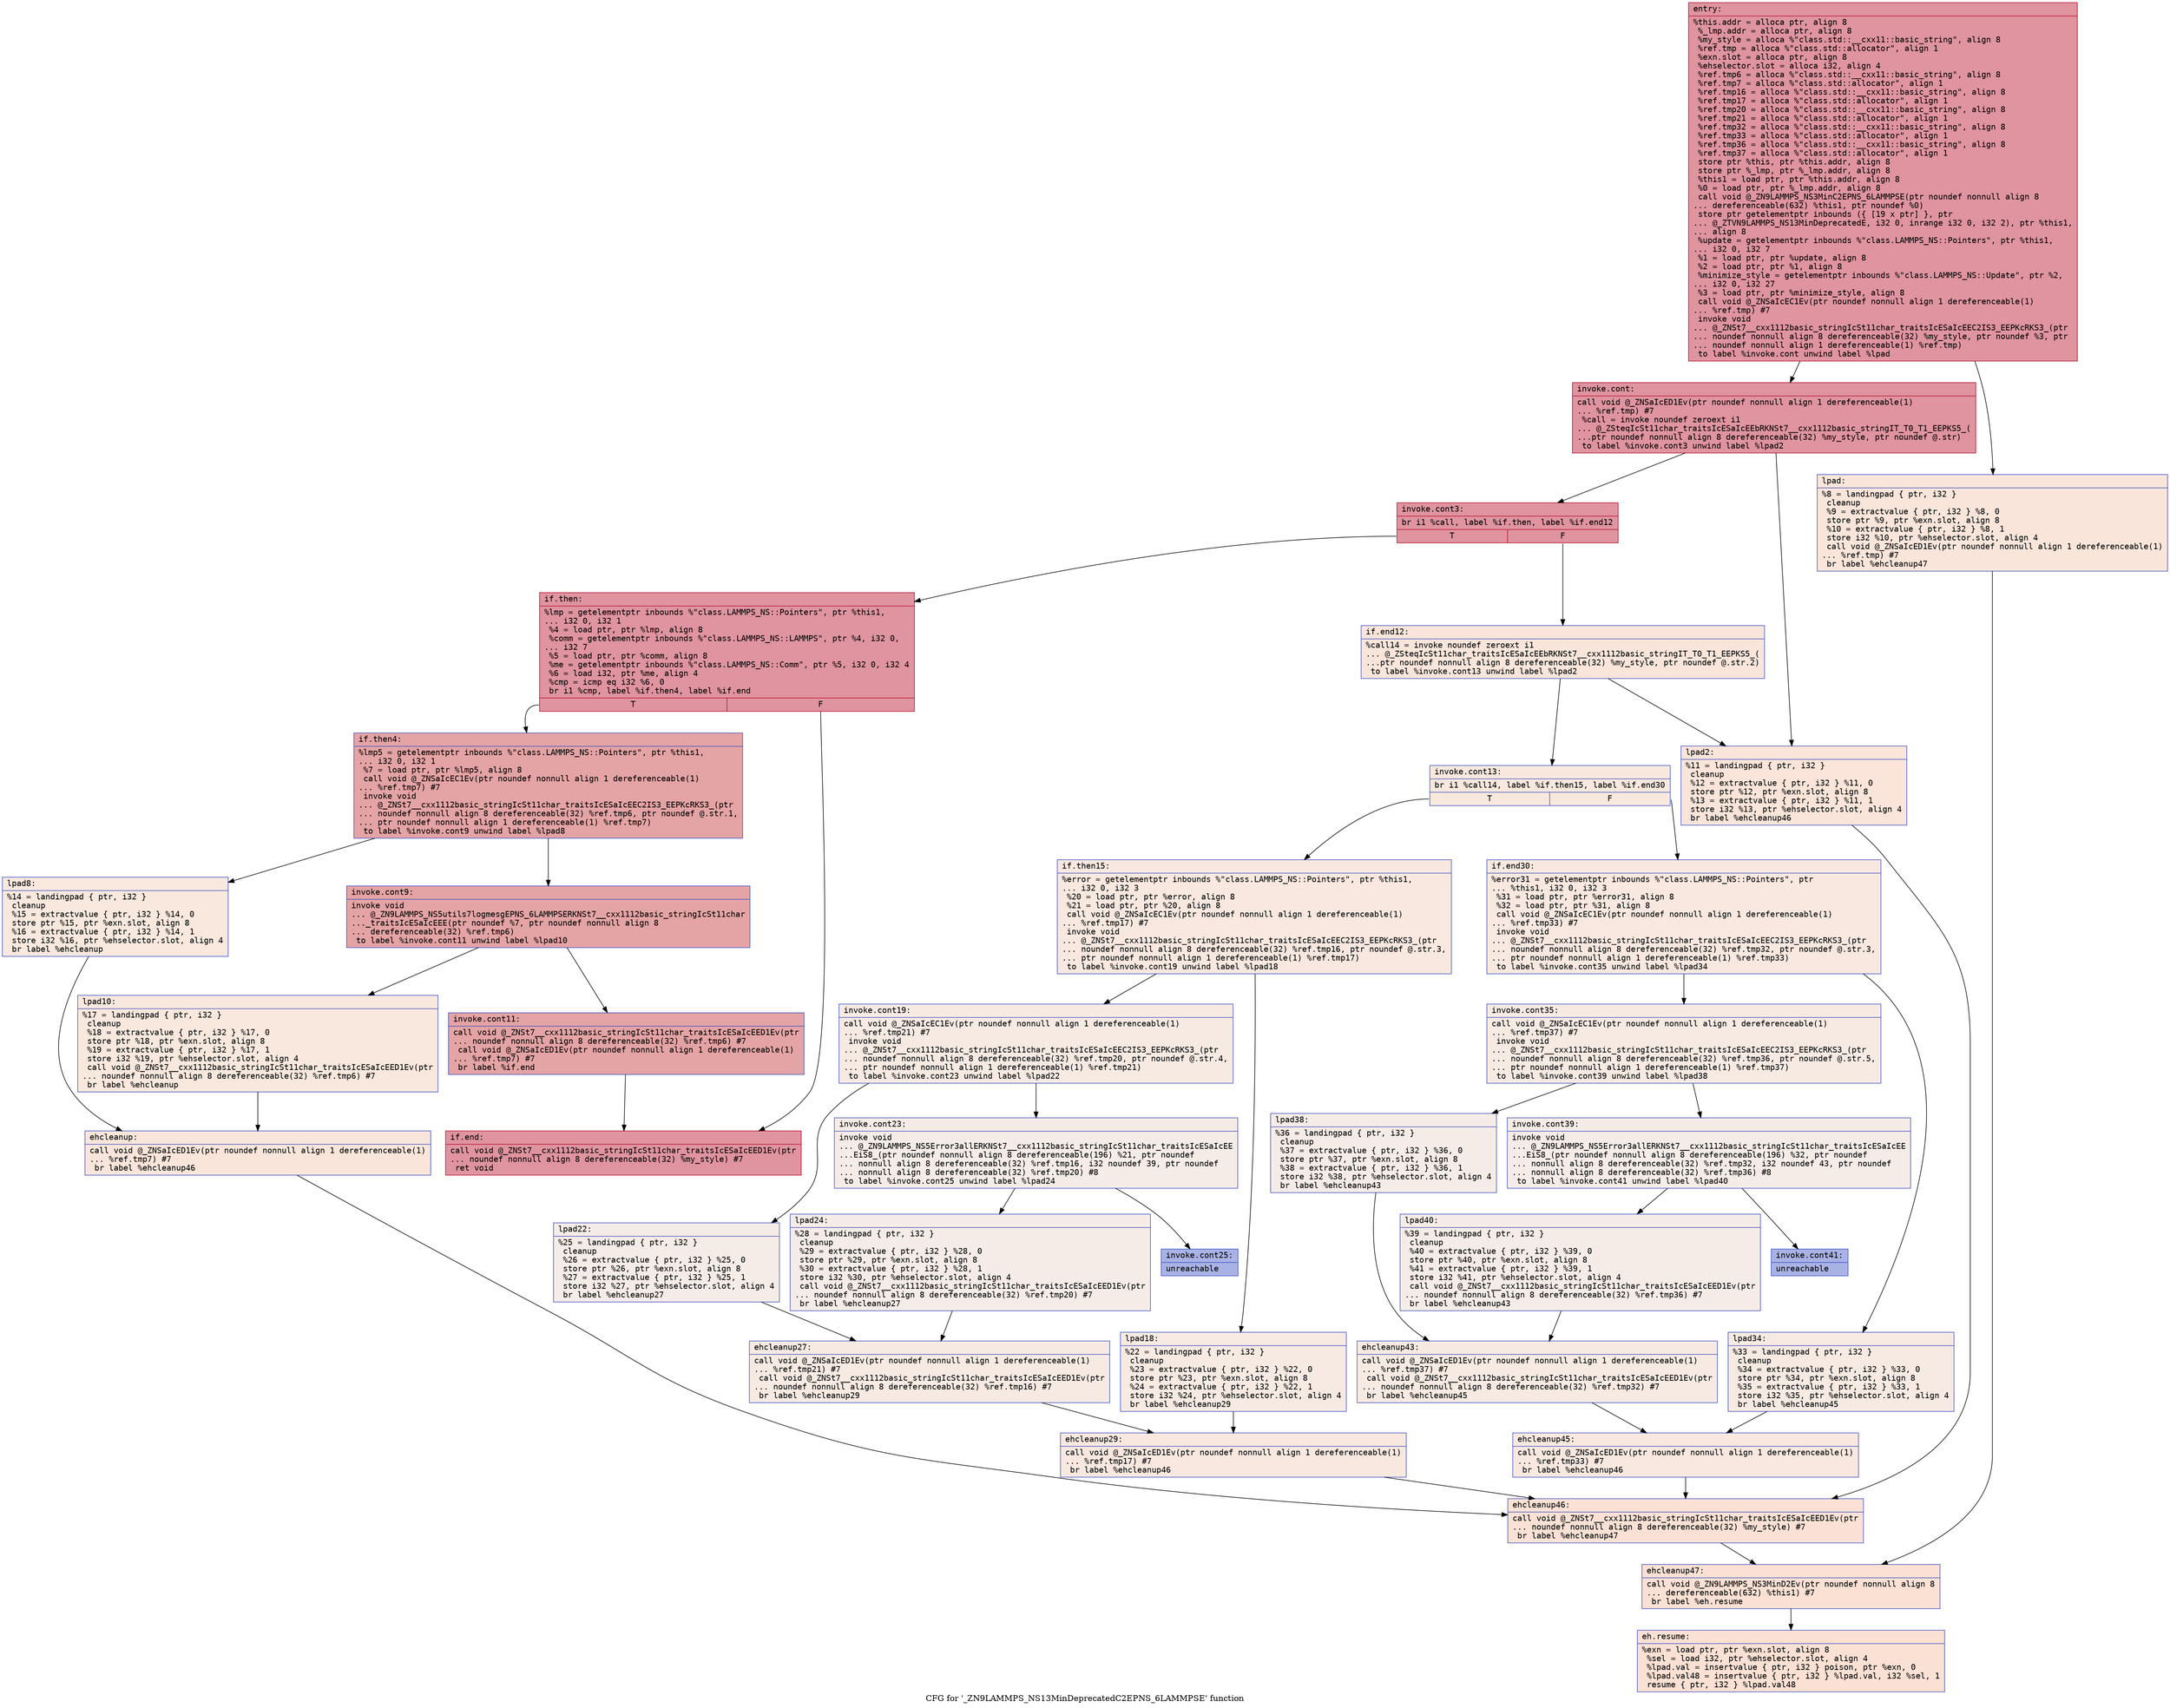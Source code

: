 digraph "CFG for '_ZN9LAMMPS_NS13MinDeprecatedC2EPNS_6LAMMPSE' function" {
	label="CFG for '_ZN9LAMMPS_NS13MinDeprecatedC2EPNS_6LAMMPSE' function";

	Node0x55c8ed1582a0 [shape=record,color="#b70d28ff", style=filled, fillcolor="#b70d2870" fontname="Courier",label="{entry:\l|  %this.addr = alloca ptr, align 8\l  %_lmp.addr = alloca ptr, align 8\l  %my_style = alloca %\"class.std::__cxx11::basic_string\", align 8\l  %ref.tmp = alloca %\"class.std::allocator\", align 1\l  %exn.slot = alloca ptr, align 8\l  %ehselector.slot = alloca i32, align 4\l  %ref.tmp6 = alloca %\"class.std::__cxx11::basic_string\", align 8\l  %ref.tmp7 = alloca %\"class.std::allocator\", align 1\l  %ref.tmp16 = alloca %\"class.std::__cxx11::basic_string\", align 8\l  %ref.tmp17 = alloca %\"class.std::allocator\", align 1\l  %ref.tmp20 = alloca %\"class.std::__cxx11::basic_string\", align 8\l  %ref.tmp21 = alloca %\"class.std::allocator\", align 1\l  %ref.tmp32 = alloca %\"class.std::__cxx11::basic_string\", align 8\l  %ref.tmp33 = alloca %\"class.std::allocator\", align 1\l  %ref.tmp36 = alloca %\"class.std::__cxx11::basic_string\", align 8\l  %ref.tmp37 = alloca %\"class.std::allocator\", align 1\l  store ptr %this, ptr %this.addr, align 8\l  store ptr %_lmp, ptr %_lmp.addr, align 8\l  %this1 = load ptr, ptr %this.addr, align 8\l  %0 = load ptr, ptr %_lmp.addr, align 8\l  call void @_ZN9LAMMPS_NS3MinC2EPNS_6LAMMPSE(ptr noundef nonnull align 8\l... dereferenceable(632) %this1, ptr noundef %0)\l  store ptr getelementptr inbounds (\{ [19 x ptr] \}, ptr\l... @_ZTVN9LAMMPS_NS13MinDeprecatedE, i32 0, inrange i32 0, i32 2), ptr %this1,\l... align 8\l  %update = getelementptr inbounds %\"class.LAMMPS_NS::Pointers\", ptr %this1,\l... i32 0, i32 7\l  %1 = load ptr, ptr %update, align 8\l  %2 = load ptr, ptr %1, align 8\l  %minimize_style = getelementptr inbounds %\"class.LAMMPS_NS::Update\", ptr %2,\l... i32 0, i32 27\l  %3 = load ptr, ptr %minimize_style, align 8\l  call void @_ZNSaIcEC1Ev(ptr noundef nonnull align 1 dereferenceable(1)\l... %ref.tmp) #7\l  invoke void\l... @_ZNSt7__cxx1112basic_stringIcSt11char_traitsIcESaIcEEC2IS3_EEPKcRKS3_(ptr\l... noundef nonnull align 8 dereferenceable(32) %my_style, ptr noundef %3, ptr\l... noundef nonnull align 1 dereferenceable(1) %ref.tmp)\l          to label %invoke.cont unwind label %lpad\l}"];
	Node0x55c8ed1582a0 -> Node0x55c8ed15a740[tooltip="entry -> invoke.cont\nProbability 100.00%" ];
	Node0x55c8ed1582a0 -> Node0x55c8ed15a820[tooltip="entry -> lpad\nProbability 0.00%" ];
	Node0x55c8ed15a740 [shape=record,color="#b70d28ff", style=filled, fillcolor="#b70d2870" fontname="Courier",label="{invoke.cont:\l|  call void @_ZNSaIcED1Ev(ptr noundef nonnull align 1 dereferenceable(1)\l... %ref.tmp) #7\l  %call = invoke noundef zeroext i1\l... @_ZSteqIcSt11char_traitsIcESaIcEEbRKNSt7__cxx1112basic_stringIT_T0_T1_EEPKS5_(\l...ptr noundef nonnull align 8 dereferenceable(32) %my_style, ptr noundef @.str)\l          to label %invoke.cont3 unwind label %lpad2\l}"];
	Node0x55c8ed15a740 -> Node0x55c8ed15ac40[tooltip="invoke.cont -> invoke.cont3\nProbability 100.00%" ];
	Node0x55c8ed15a740 -> Node0x55c8ed15b010[tooltip="invoke.cont -> lpad2\nProbability 0.00%" ];
	Node0x55c8ed15ac40 [shape=record,color="#b70d28ff", style=filled, fillcolor="#b70d2870" fontname="Courier",label="{invoke.cont3:\l|  br i1 %call, label %if.then, label %if.end12\l|{<s0>T|<s1>F}}"];
	Node0x55c8ed15ac40:s0 -> Node0x55c8ed15b3e0[tooltip="invoke.cont3 -> if.then\nProbability 100.00%" ];
	Node0x55c8ed15ac40:s1 -> Node0x55c8ed15b430[tooltip="invoke.cont3 -> if.end12\nProbability 0.00%" ];
	Node0x55c8ed15b3e0 [shape=record,color="#b70d28ff", style=filled, fillcolor="#b70d2870" fontname="Courier",label="{if.then:\l|  %lmp = getelementptr inbounds %\"class.LAMMPS_NS::Pointers\", ptr %this1,\l... i32 0, i32 1\l  %4 = load ptr, ptr %lmp, align 8\l  %comm = getelementptr inbounds %\"class.LAMMPS_NS::LAMMPS\", ptr %4, i32 0,\l... i32 7\l  %5 = load ptr, ptr %comm, align 8\l  %me = getelementptr inbounds %\"class.LAMMPS_NS::Comm\", ptr %5, i32 0, i32 4\l  %6 = load i32, ptr %me, align 4\l  %cmp = icmp eq i32 %6, 0\l  br i1 %cmp, label %if.then4, label %if.end\l|{<s0>T|<s1>F}}"];
	Node0x55c8ed15b3e0:s0 -> Node0x55c8ed15ba60[tooltip="if.then -> if.then4\nProbability 37.50%" ];
	Node0x55c8ed15b3e0:s1 -> Node0x55c8ed15c2f0[tooltip="if.then -> if.end\nProbability 62.50%" ];
	Node0x55c8ed15ba60 [shape=record,color="#3d50c3ff", style=filled, fillcolor="#c32e3170" fontname="Courier",label="{if.then4:\l|  %lmp5 = getelementptr inbounds %\"class.LAMMPS_NS::Pointers\", ptr %this1,\l... i32 0, i32 1\l  %7 = load ptr, ptr %lmp5, align 8\l  call void @_ZNSaIcEC1Ev(ptr noundef nonnull align 1 dereferenceable(1)\l... %ref.tmp7) #7\l  invoke void\l... @_ZNSt7__cxx1112basic_stringIcSt11char_traitsIcESaIcEEC2IS3_EEPKcRKS3_(ptr\l... noundef nonnull align 8 dereferenceable(32) %ref.tmp6, ptr noundef @.str.1,\l... ptr noundef nonnull align 1 dereferenceable(1) %ref.tmp7)\l          to label %invoke.cont9 unwind label %lpad8\l}"];
	Node0x55c8ed15ba60 -> Node0x55c8ed15c750[tooltip="if.then4 -> invoke.cont9\nProbability 100.00%" ];
	Node0x55c8ed15ba60 -> Node0x55c8ed15c7d0[tooltip="if.then4 -> lpad8\nProbability 0.00%" ];
	Node0x55c8ed15c750 [shape=record,color="#3d50c3ff", style=filled, fillcolor="#c32e3170" fontname="Courier",label="{invoke.cont9:\l|  invoke void\l... @_ZN9LAMMPS_NS5utils7logmesgEPNS_6LAMMPSERKNSt7__cxx1112basic_stringIcSt11char\l..._traitsIcESaIcEEE(ptr noundef %7, ptr noundef nonnull align 8\l... dereferenceable(32) %ref.tmp6)\l          to label %invoke.cont11 unwind label %lpad10\l}"];
	Node0x55c8ed15c750 -> Node0x55c8ed15c700[tooltip="invoke.cont9 -> invoke.cont11\nProbability 100.00%" ];
	Node0x55c8ed15c750 -> Node0x55c8ed15c9b0[tooltip="invoke.cont9 -> lpad10\nProbability 0.00%" ];
	Node0x55c8ed15c700 [shape=record,color="#3d50c3ff", style=filled, fillcolor="#c32e3170" fontname="Courier",label="{invoke.cont11:\l|  call void @_ZNSt7__cxx1112basic_stringIcSt11char_traitsIcESaIcEED1Ev(ptr\l... noundef nonnull align 8 dereferenceable(32) %ref.tmp6) #7\l  call void @_ZNSaIcED1Ev(ptr noundef nonnull align 1 dereferenceable(1)\l... %ref.tmp7) #7\l  br label %if.end\l}"];
	Node0x55c8ed15c700 -> Node0x55c8ed15c2f0[tooltip="invoke.cont11 -> if.end\nProbability 100.00%" ];
	Node0x55c8ed15a820 [shape=record,color="#3d50c3ff", style=filled, fillcolor="#f4c5ad70" fontname="Courier",label="{lpad:\l|  %8 = landingpad \{ ptr, i32 \}\l          cleanup\l  %9 = extractvalue \{ ptr, i32 \} %8, 0\l  store ptr %9, ptr %exn.slot, align 8\l  %10 = extractvalue \{ ptr, i32 \} %8, 1\l  store i32 %10, ptr %ehselector.slot, align 4\l  call void @_ZNSaIcED1Ev(ptr noundef nonnull align 1 dereferenceable(1)\l... %ref.tmp) #7\l  br label %ehcleanup47\l}"];
	Node0x55c8ed15a820 -> Node0x55c8ed15d3b0[tooltip="lpad -> ehcleanup47\nProbability 100.00%" ];
	Node0x55c8ed15b010 [shape=record,color="#3d50c3ff", style=filled, fillcolor="#f5c1a970" fontname="Courier",label="{lpad2:\l|  %11 = landingpad \{ ptr, i32 \}\l          cleanup\l  %12 = extractvalue \{ ptr, i32 \} %11, 0\l  store ptr %12, ptr %exn.slot, align 8\l  %13 = extractvalue \{ ptr, i32 \} %11, 1\l  store i32 %13, ptr %ehselector.slot, align 4\l  br label %ehcleanup46\l}"];
	Node0x55c8ed15b010 -> Node0x55c8ed15d760[tooltip="lpad2 -> ehcleanup46\nProbability 100.00%" ];
	Node0x55c8ed15c7d0 [shape=record,color="#3d50c3ff", style=filled, fillcolor="#f2cab570" fontname="Courier",label="{lpad8:\l|  %14 = landingpad \{ ptr, i32 \}\l          cleanup\l  %15 = extractvalue \{ ptr, i32 \} %14, 0\l  store ptr %15, ptr %exn.slot, align 8\l  %16 = extractvalue \{ ptr, i32 \} %14, 1\l  store i32 %16, ptr %ehselector.slot, align 4\l  br label %ehcleanup\l}"];
	Node0x55c8ed15c7d0 -> Node0x55c8ed15db30[tooltip="lpad8 -> ehcleanup\nProbability 100.00%" ];
	Node0x55c8ed15c9b0 [shape=record,color="#3d50c3ff", style=filled, fillcolor="#f2cab570" fontname="Courier",label="{lpad10:\l|  %17 = landingpad \{ ptr, i32 \}\l          cleanup\l  %18 = extractvalue \{ ptr, i32 \} %17, 0\l  store ptr %18, ptr %exn.slot, align 8\l  %19 = extractvalue \{ ptr, i32 \} %17, 1\l  store i32 %19, ptr %ehselector.slot, align 4\l  call void @_ZNSt7__cxx1112basic_stringIcSt11char_traitsIcESaIcEED1Ev(ptr\l... noundef nonnull align 8 dereferenceable(32) %ref.tmp6) #7\l  br label %ehcleanup\l}"];
	Node0x55c8ed15c9b0 -> Node0x55c8ed15db30[tooltip="lpad10 -> ehcleanup\nProbability 100.00%" ];
	Node0x55c8ed15db30 [shape=record,color="#3d50c3ff", style=filled, fillcolor="#f4c5ad70" fontname="Courier",label="{ehcleanup:\l|  call void @_ZNSaIcED1Ev(ptr noundef nonnull align 1 dereferenceable(1)\l... %ref.tmp7) #7\l  br label %ehcleanup46\l}"];
	Node0x55c8ed15db30 -> Node0x55c8ed15d760[tooltip="ehcleanup -> ehcleanup46\nProbability 100.00%" ];
	Node0x55c8ed15c2f0 [shape=record,color="#b70d28ff", style=filled, fillcolor="#b70d2870" fontname="Courier",label="{if.end:\l|  call void @_ZNSt7__cxx1112basic_stringIcSt11char_traitsIcESaIcEED1Ev(ptr\l... noundef nonnull align 8 dereferenceable(32) %my_style) #7\l  ret void\l}"];
	Node0x55c8ed15b430 [shape=record,color="#3d50c3ff", style=filled, fillcolor="#f4c5ad70" fontname="Courier",label="{if.end12:\l|  %call14 = invoke noundef zeroext i1\l... @_ZSteqIcSt11char_traitsIcESaIcEEbRKNSt7__cxx1112basic_stringIT_T0_T1_EEPKS5_(\l...ptr noundef nonnull align 8 dereferenceable(32) %my_style, ptr noundef @.str.2)\l          to label %invoke.cont13 unwind label %lpad2\l}"];
	Node0x55c8ed15b430 -> Node0x55c8ed15e380[tooltip="if.end12 -> invoke.cont13\nProbability 50.00%" ];
	Node0x55c8ed15b430 -> Node0x55c8ed15b010[tooltip="if.end12 -> lpad2\nProbability 50.00%" ];
	Node0x55c8ed15e380 [shape=record,color="#3d50c3ff", style=filled, fillcolor="#f2cab570" fontname="Courier",label="{invoke.cont13:\l|  br i1 %call14, label %if.then15, label %if.end30\l|{<s0>T|<s1>F}}"];
	Node0x55c8ed15e380:s0 -> Node0x55c8ed15e540[tooltip="invoke.cont13 -> if.then15\nProbability 50.00%" ];
	Node0x55c8ed15e380:s1 -> Node0x55c8ed15e5c0[tooltip="invoke.cont13 -> if.end30\nProbability 50.00%" ];
	Node0x55c8ed15e540 [shape=record,color="#3d50c3ff", style=filled, fillcolor="#f1ccb870" fontname="Courier",label="{if.then15:\l|  %error = getelementptr inbounds %\"class.LAMMPS_NS::Pointers\", ptr %this1,\l... i32 0, i32 3\l  %20 = load ptr, ptr %error, align 8\l  %21 = load ptr, ptr %20, align 8\l  call void @_ZNSaIcEC1Ev(ptr noundef nonnull align 1 dereferenceable(1)\l... %ref.tmp17) #7\l  invoke void\l... @_ZNSt7__cxx1112basic_stringIcSt11char_traitsIcESaIcEEC2IS3_EEPKcRKS3_(ptr\l... noundef nonnull align 8 dereferenceable(32) %ref.tmp16, ptr noundef @.str.3,\l... ptr noundef nonnull align 1 dereferenceable(1) %ref.tmp17)\l          to label %invoke.cont19 unwind label %lpad18\l}"];
	Node0x55c8ed15e540 -> Node0x55c8ed15ea60[tooltip="if.then15 -> invoke.cont19\nProbability 50.00%" ];
	Node0x55c8ed15e540 -> Node0x55c8ed15f100[tooltip="if.then15 -> lpad18\nProbability 50.00%" ];
	Node0x55c8ed15ea60 [shape=record,color="#3d50c3ff", style=filled, fillcolor="#eed0c070" fontname="Courier",label="{invoke.cont19:\l|  call void @_ZNSaIcEC1Ev(ptr noundef nonnull align 1 dereferenceable(1)\l... %ref.tmp21) #7\l  invoke void\l... @_ZNSt7__cxx1112basic_stringIcSt11char_traitsIcESaIcEEC2IS3_EEPKcRKS3_(ptr\l... noundef nonnull align 8 dereferenceable(32) %ref.tmp20, ptr noundef @.str.4,\l... ptr noundef nonnull align 1 dereferenceable(1) %ref.tmp21)\l          to label %invoke.cont23 unwind label %lpad22\l}"];
	Node0x55c8ed15ea60 -> Node0x55c8ed15f420[tooltip="invoke.cont19 -> invoke.cont23\nProbability 50.00%" ];
	Node0x55c8ed15ea60 -> Node0x55c8ed15f470[tooltip="invoke.cont19 -> lpad22\nProbability 50.00%" ];
	Node0x55c8ed15f420 [shape=record,color="#3d50c3ff", style=filled, fillcolor="#ead5c970" fontname="Courier",label="{invoke.cont23:\l|  invoke void\l... @_ZN9LAMMPS_NS5Error3allERKNSt7__cxx1112basic_stringIcSt11char_traitsIcESaIcEE\l...EiS8_(ptr noundef nonnull align 8 dereferenceable(196) %21, ptr noundef\l... nonnull align 8 dereferenceable(32) %ref.tmp16, i32 noundef 39, ptr noundef\l... nonnull align 8 dereferenceable(32) %ref.tmp20) #8\l          to label %invoke.cont25 unwind label %lpad24\l}"];
	Node0x55c8ed15f420 -> Node0x55c8ed15f3d0[tooltip="invoke.cont23 -> invoke.cont25\nProbability 0.00%" ];
	Node0x55c8ed15f420 -> Node0x55c8ed15f7f0[tooltip="invoke.cont23 -> lpad24\nProbability 100.00%" ];
	Node0x55c8ed15f3d0 [shape=record,color="#3d50c3ff", style=filled, fillcolor="#3d50c370" fontname="Courier",label="{invoke.cont25:\l|  unreachable\l}"];
	Node0x55c8ed15f100 [shape=record,color="#3d50c3ff", style=filled, fillcolor="#eed0c070" fontname="Courier",label="{lpad18:\l|  %22 = landingpad \{ ptr, i32 \}\l          cleanup\l  %23 = extractvalue \{ ptr, i32 \} %22, 0\l  store ptr %23, ptr %exn.slot, align 8\l  %24 = extractvalue \{ ptr, i32 \} %22, 1\l  store i32 %24, ptr %ehselector.slot, align 4\l  br label %ehcleanup29\l}"];
	Node0x55c8ed15f100 -> Node0x55c8ed15fe90[tooltip="lpad18 -> ehcleanup29\nProbability 100.00%" ];
	Node0x55c8ed15f470 [shape=record,color="#3d50c3ff", style=filled, fillcolor="#ead5c970" fontname="Courier",label="{lpad22:\l|  %25 = landingpad \{ ptr, i32 \}\l          cleanup\l  %26 = extractvalue \{ ptr, i32 \} %25, 0\l  store ptr %26, ptr %exn.slot, align 8\l  %27 = extractvalue \{ ptr, i32 \} %25, 1\l  store i32 %27, ptr %ehselector.slot, align 4\l  br label %ehcleanup27\l}"];
	Node0x55c8ed15f470 -> Node0x55c8ed1601e0[tooltip="lpad22 -> ehcleanup27\nProbability 100.00%" ];
	Node0x55c8ed15f7f0 [shape=record,color="#3d50c3ff", style=filled, fillcolor="#ead5c970" fontname="Courier",label="{lpad24:\l|  %28 = landingpad \{ ptr, i32 \}\l          cleanup\l  %29 = extractvalue \{ ptr, i32 \} %28, 0\l  store ptr %29, ptr %exn.slot, align 8\l  %30 = extractvalue \{ ptr, i32 \} %28, 1\l  store i32 %30, ptr %ehselector.slot, align 4\l  call void @_ZNSt7__cxx1112basic_stringIcSt11char_traitsIcESaIcEED1Ev(ptr\l... noundef nonnull align 8 dereferenceable(32) %ref.tmp20) #7\l  br label %ehcleanup27\l}"];
	Node0x55c8ed15f7f0 -> Node0x55c8ed1601e0[tooltip="lpad24 -> ehcleanup27\nProbability 100.00%" ];
	Node0x55c8ed1601e0 [shape=record,color="#3d50c3ff", style=filled, fillcolor="#eed0c070" fontname="Courier",label="{ehcleanup27:\l|  call void @_ZNSaIcED1Ev(ptr noundef nonnull align 1 dereferenceable(1)\l... %ref.tmp21) #7\l  call void @_ZNSt7__cxx1112basic_stringIcSt11char_traitsIcESaIcEED1Ev(ptr\l... noundef nonnull align 8 dereferenceable(32) %ref.tmp16) #7\l  br label %ehcleanup29\l}"];
	Node0x55c8ed1601e0 -> Node0x55c8ed15fe90[tooltip="ehcleanup27 -> ehcleanup29\nProbability 100.00%" ];
	Node0x55c8ed15fe90 [shape=record,color="#3d50c3ff", style=filled, fillcolor="#f1ccb870" fontname="Courier",label="{ehcleanup29:\l|  call void @_ZNSaIcED1Ev(ptr noundef nonnull align 1 dereferenceable(1)\l... %ref.tmp17) #7\l  br label %ehcleanup46\l}"];
	Node0x55c8ed15fe90 -> Node0x55c8ed15d760[tooltip="ehcleanup29 -> ehcleanup46\nProbability 100.00%" ];
	Node0x55c8ed15e5c0 [shape=record,color="#3d50c3ff", style=filled, fillcolor="#f1ccb870" fontname="Courier",label="{if.end30:\l|  %error31 = getelementptr inbounds %\"class.LAMMPS_NS::Pointers\", ptr\l... %this1, i32 0, i32 3\l  %31 = load ptr, ptr %error31, align 8\l  %32 = load ptr, ptr %31, align 8\l  call void @_ZNSaIcEC1Ev(ptr noundef nonnull align 1 dereferenceable(1)\l... %ref.tmp33) #7\l  invoke void\l... @_ZNSt7__cxx1112basic_stringIcSt11char_traitsIcESaIcEEC2IS3_EEPKcRKS3_(ptr\l... noundef nonnull align 8 dereferenceable(32) %ref.tmp32, ptr noundef @.str.3,\l... ptr noundef nonnull align 1 dereferenceable(1) %ref.tmp33)\l          to label %invoke.cont35 unwind label %lpad34\l}"];
	Node0x55c8ed15e5c0 -> Node0x55c8ed160e40[tooltip="if.end30 -> invoke.cont35\nProbability 50.00%" ];
	Node0x55c8ed15e5c0 -> Node0x55c8ed160e90[tooltip="if.end30 -> lpad34\nProbability 50.00%" ];
	Node0x55c8ed160e40 [shape=record,color="#3d50c3ff", style=filled, fillcolor="#eed0c070" fontname="Courier",label="{invoke.cont35:\l|  call void @_ZNSaIcEC1Ev(ptr noundef nonnull align 1 dereferenceable(1)\l... %ref.tmp37) #7\l  invoke void\l... @_ZNSt7__cxx1112basic_stringIcSt11char_traitsIcESaIcEEC2IS3_EEPKcRKS3_(ptr\l... noundef nonnull align 8 dereferenceable(32) %ref.tmp36, ptr noundef @.str.5,\l... ptr noundef nonnull align 1 dereferenceable(1) %ref.tmp37)\l          to label %invoke.cont39 unwind label %lpad38\l}"];
	Node0x55c8ed160e40 -> Node0x55c8ed1611b0[tooltip="invoke.cont35 -> invoke.cont39\nProbability 50.00%" ];
	Node0x55c8ed160e40 -> Node0x55c8ed161200[tooltip="invoke.cont35 -> lpad38\nProbability 50.00%" ];
	Node0x55c8ed1611b0 [shape=record,color="#3d50c3ff", style=filled, fillcolor="#ead5c970" fontname="Courier",label="{invoke.cont39:\l|  invoke void\l... @_ZN9LAMMPS_NS5Error3allERKNSt7__cxx1112basic_stringIcSt11char_traitsIcESaIcEE\l...EiS8_(ptr noundef nonnull align 8 dereferenceable(196) %32, ptr noundef\l... nonnull align 8 dereferenceable(32) %ref.tmp32, i32 noundef 43, ptr noundef\l... nonnull align 8 dereferenceable(32) %ref.tmp36) #8\l          to label %invoke.cont41 unwind label %lpad40\l}"];
	Node0x55c8ed1611b0 -> Node0x55c8ed161160[tooltip="invoke.cont39 -> invoke.cont41\nProbability 0.00%" ];
	Node0x55c8ed1611b0 -> Node0x55c8ed1614c0[tooltip="invoke.cont39 -> lpad40\nProbability 100.00%" ];
	Node0x55c8ed161160 [shape=record,color="#3d50c3ff", style=filled, fillcolor="#3d50c370" fontname="Courier",label="{invoke.cont41:\l|  unreachable\l}"];
	Node0x55c8ed160e90 [shape=record,color="#3d50c3ff", style=filled, fillcolor="#eed0c070" fontname="Courier",label="{lpad34:\l|  %33 = landingpad \{ ptr, i32 \}\l          cleanup\l  %34 = extractvalue \{ ptr, i32 \} %33, 0\l  store ptr %34, ptr %exn.slot, align 8\l  %35 = extractvalue \{ ptr, i32 \} %33, 1\l  store i32 %35, ptr %ehselector.slot, align 4\l  br label %ehcleanup45\l}"];
	Node0x55c8ed160e90 -> Node0x55c8ed161a80[tooltip="lpad34 -> ehcleanup45\nProbability 100.00%" ];
	Node0x55c8ed161200 [shape=record,color="#3d50c3ff", style=filled, fillcolor="#ead5c970" fontname="Courier",label="{lpad38:\l|  %36 = landingpad \{ ptr, i32 \}\l          cleanup\l  %37 = extractvalue \{ ptr, i32 \} %36, 0\l  store ptr %37, ptr %exn.slot, align 8\l  %38 = extractvalue \{ ptr, i32 \} %36, 1\l  store i32 %38, ptr %ehselector.slot, align 4\l  br label %ehcleanup43\l}"];
	Node0x55c8ed161200 -> Node0x55c8ed161dd0[tooltip="lpad38 -> ehcleanup43\nProbability 100.00%" ];
	Node0x55c8ed1614c0 [shape=record,color="#3d50c3ff", style=filled, fillcolor="#ead5c970" fontname="Courier",label="{lpad40:\l|  %39 = landingpad \{ ptr, i32 \}\l          cleanup\l  %40 = extractvalue \{ ptr, i32 \} %39, 0\l  store ptr %40, ptr %exn.slot, align 8\l  %41 = extractvalue \{ ptr, i32 \} %39, 1\l  store i32 %41, ptr %ehselector.slot, align 4\l  call void @_ZNSt7__cxx1112basic_stringIcSt11char_traitsIcESaIcEED1Ev(ptr\l... noundef nonnull align 8 dereferenceable(32) %ref.tmp36) #7\l  br label %ehcleanup43\l}"];
	Node0x55c8ed1614c0 -> Node0x55c8ed161dd0[tooltip="lpad40 -> ehcleanup43\nProbability 100.00%" ];
	Node0x55c8ed161dd0 [shape=record,color="#3d50c3ff", style=filled, fillcolor="#eed0c070" fontname="Courier",label="{ehcleanup43:\l|  call void @_ZNSaIcED1Ev(ptr noundef nonnull align 1 dereferenceable(1)\l... %ref.tmp37) #7\l  call void @_ZNSt7__cxx1112basic_stringIcSt11char_traitsIcESaIcEED1Ev(ptr\l... noundef nonnull align 8 dereferenceable(32) %ref.tmp32) #7\l  br label %ehcleanup45\l}"];
	Node0x55c8ed161dd0 -> Node0x55c8ed161a80[tooltip="ehcleanup43 -> ehcleanup45\nProbability 100.00%" ];
	Node0x55c8ed161a80 [shape=record,color="#3d50c3ff", style=filled, fillcolor="#f1ccb870" fontname="Courier",label="{ehcleanup45:\l|  call void @_ZNSaIcED1Ev(ptr noundef nonnull align 1 dereferenceable(1)\l... %ref.tmp33) #7\l  br label %ehcleanup46\l}"];
	Node0x55c8ed161a80 -> Node0x55c8ed15d760[tooltip="ehcleanup45 -> ehcleanup46\nProbability 100.00%" ];
	Node0x55c8ed15d760 [shape=record,color="#3d50c3ff", style=filled, fillcolor="#f7bca170" fontname="Courier",label="{ehcleanup46:\l|  call void @_ZNSt7__cxx1112basic_stringIcSt11char_traitsIcESaIcEED1Ev(ptr\l... noundef nonnull align 8 dereferenceable(32) %my_style) #7\l  br label %ehcleanup47\l}"];
	Node0x55c8ed15d760 -> Node0x55c8ed15d3b0[tooltip="ehcleanup46 -> ehcleanup47\nProbability 100.00%" ];
	Node0x55c8ed15d3b0 [shape=record,color="#3d50c3ff", style=filled, fillcolor="#f7b99e70" fontname="Courier",label="{ehcleanup47:\l|  call void @_ZN9LAMMPS_NS3MinD2Ev(ptr noundef nonnull align 8\l... dereferenceable(632) %this1) #7\l  br label %eh.resume\l}"];
	Node0x55c8ed15d3b0 -> Node0x55c8ed162a20[tooltip="ehcleanup47 -> eh.resume\nProbability 100.00%" ];
	Node0x55c8ed162a20 [shape=record,color="#3d50c3ff", style=filled, fillcolor="#f7b99e70" fontname="Courier",label="{eh.resume:\l|  %exn = load ptr, ptr %exn.slot, align 8\l  %sel = load i32, ptr %ehselector.slot, align 4\l  %lpad.val = insertvalue \{ ptr, i32 \} poison, ptr %exn, 0\l  %lpad.val48 = insertvalue \{ ptr, i32 \} %lpad.val, i32 %sel, 1\l  resume \{ ptr, i32 \} %lpad.val48\l}"];
}
